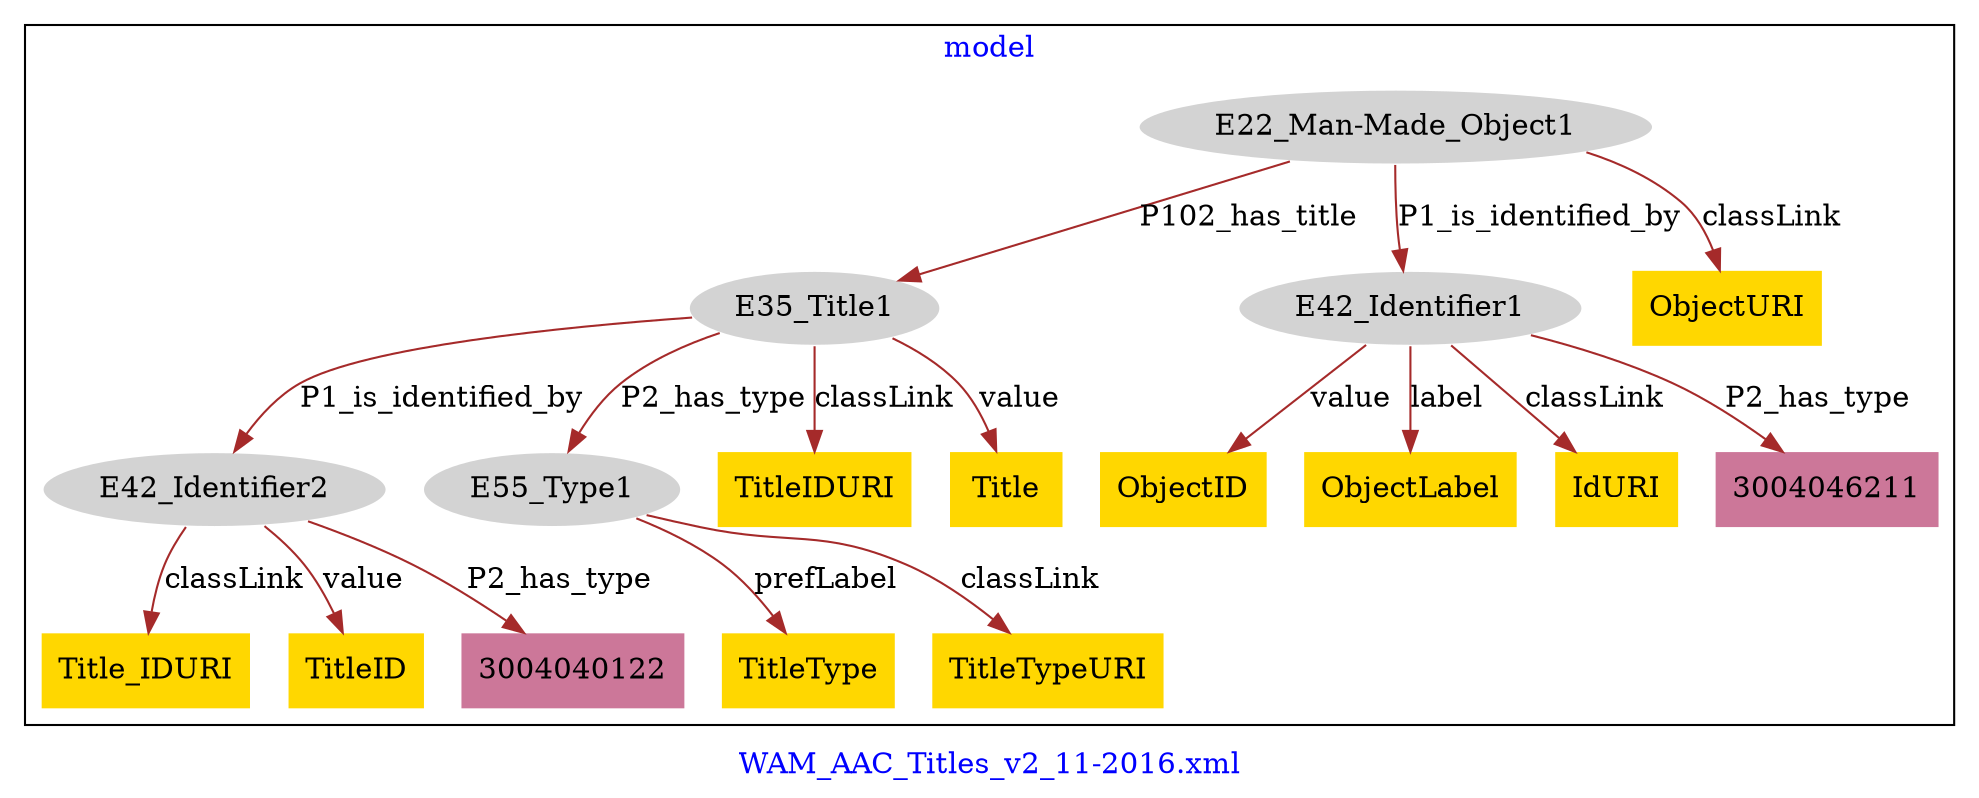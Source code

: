digraph n0 {
fontcolor="blue"
remincross="true"
label="WAM_AAC_Titles_v2_11-2016.xml"
subgraph cluster {
label="model"
n2[style="filled",color="white",fillcolor="lightgray",label="E22_Man-Made_Object1"];
n3[style="filled",color="white",fillcolor="lightgray",label="E35_Title1"];
n4[style="filled",color="white",fillcolor="lightgray",label="E42_Identifier1"];
n5[style="filled",color="white",fillcolor="lightgray",label="E42_Identifier2"];
n6[style="filled",color="white",fillcolor="lightgray",label="E55_Type1"];
n7[shape="plaintext",style="filled",fillcolor="gold",label="Title_IDURI"];
n8[shape="plaintext",style="filled",fillcolor="gold",label="TitleIDURI"];
n9[shape="plaintext",style="filled",fillcolor="gold",label="ObjectID"];
n10[shape="plaintext",style="filled",fillcolor="gold",label="ObjectLabel"];
n11[shape="plaintext",style="filled",fillcolor="gold",label="Title"];
n12[shape="plaintext",style="filled",fillcolor="gold",label="TitleID"];
n13[shape="plaintext",style="filled",fillcolor="gold",label="TitleType"];
n14[shape="plaintext",style="filled",fillcolor="gold",label="IdURI"];
n15[shape="plaintext",style="filled",fillcolor="gold",label="TitleTypeURI"];
n16[shape="plaintext",style="filled",fillcolor="gold",label="ObjectURI"];
n17[shape="plaintext",style="filled",fillcolor="#CC7799",label="3004040122"];
n18[shape="plaintext",style="filled",fillcolor="#CC7799",label="3004046211"];
}
n2 -> n3[color="brown",fontcolor="black",label="P102_has_title"]
n2 -> n4[color="brown",fontcolor="black",label="P1_is_identified_by"]
n3 -> n5[color="brown",fontcolor="black",label="P1_is_identified_by"]
n3 -> n6[color="brown",fontcolor="black",label="P2_has_type"]
n5 -> n7[color="brown",fontcolor="black",label="classLink"]
n3 -> n8[color="brown",fontcolor="black",label="classLink"]
n4 -> n9[color="brown",fontcolor="black",label="value"]
n4 -> n10[color="brown",fontcolor="black",label="label"]
n3 -> n11[color="brown",fontcolor="black",label="value"]
n5 -> n12[color="brown",fontcolor="black",label="value"]
n6 -> n13[color="brown",fontcolor="black",label="prefLabel"]
n4 -> n14[color="brown",fontcolor="black",label="classLink"]
n6 -> n15[color="brown",fontcolor="black",label="classLink"]
n2 -> n16[color="brown",fontcolor="black",label="classLink"]
n5 -> n17[color="brown",fontcolor="black",label="P2_has_type"]
n4 -> n18[color="brown",fontcolor="black",label="P2_has_type"]
}
